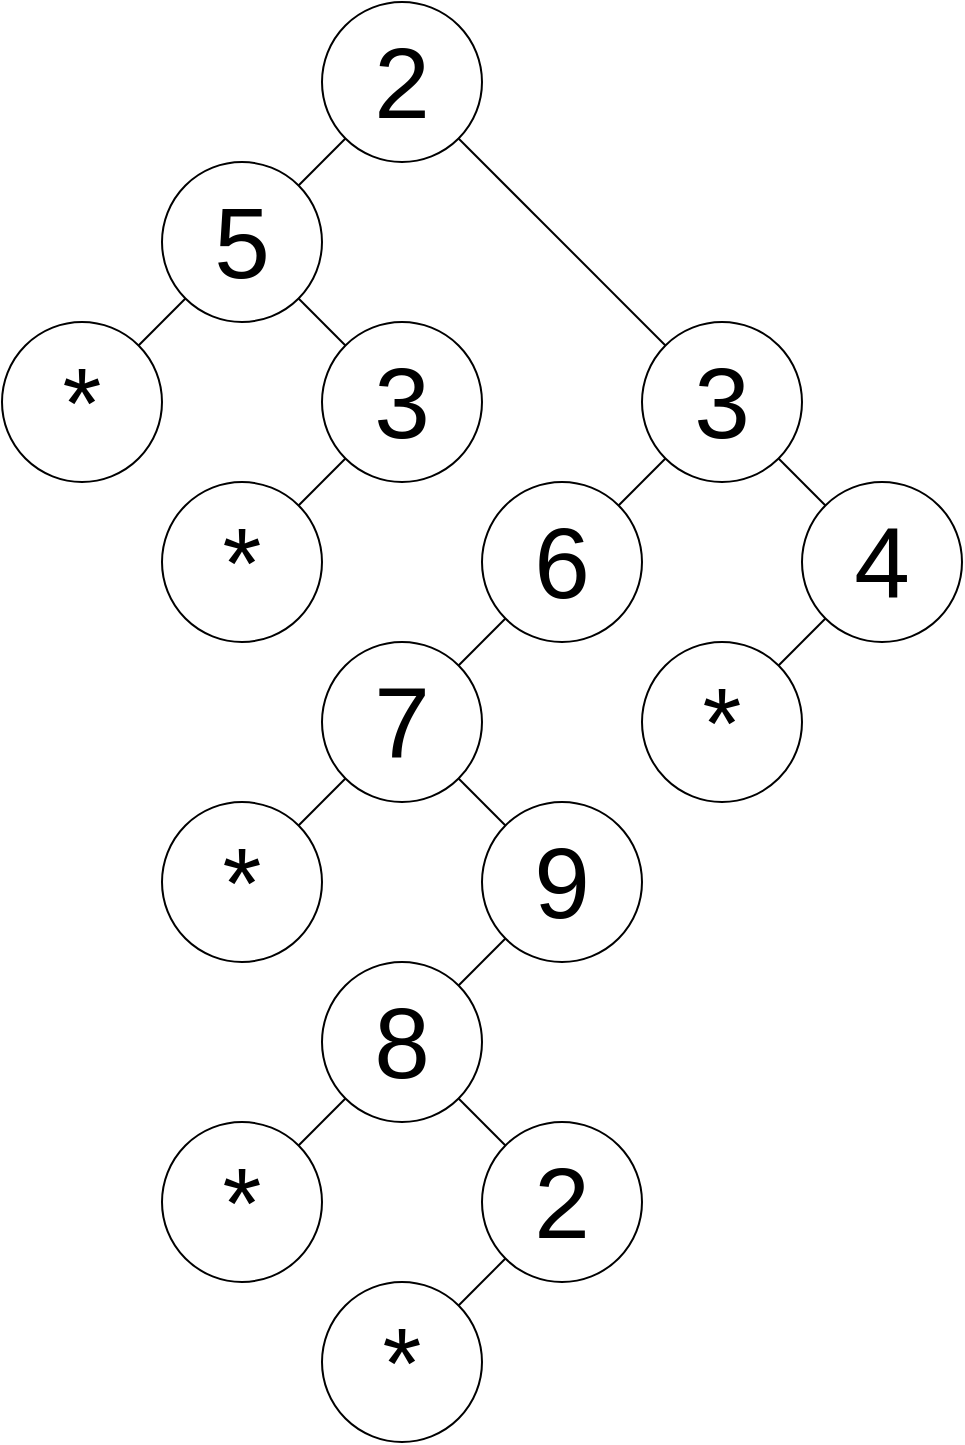 <mxfile version="14.2.7" type="device" pages="2"><diagram id="30yXXtt4cQUs7KH3mPPz" name="Umetanje"><mxGraphModel dx="1418" dy="795" grid="1" gridSize="10" guides="1" tooltips="1" connect="1" arrows="1" fold="1" page="1" pageScale="1" pageWidth="827" pageHeight="1169" math="0" shadow="0"><root><mxCell id="0"/><mxCell id="1" parent="0"/><mxCell id="GjsNUa3kyhq1QR9citaW-1" value="&lt;font style=&quot;font-size: 50px&quot;&gt;2&lt;/font&gt;" style="ellipse;whiteSpace=wrap;html=1;aspect=fixed;" parent="1" vertex="1"><mxGeometry x="200" y="40" width="80" height="80" as="geometry"/></mxCell><mxCell id="GjsNUa3kyhq1QR9citaW-2" value="&lt;font style=&quot;font-size: 50px&quot;&gt;5&lt;/font&gt;" style="ellipse;whiteSpace=wrap;html=1;aspect=fixed;" parent="1" vertex="1"><mxGeometry x="120" y="120" width="80" height="80" as="geometry"/></mxCell><mxCell id="GjsNUa3kyhq1QR9citaW-3" value="&lt;font style=&quot;font-size: 50px&quot;&gt;3&lt;/font&gt;" style="ellipse;whiteSpace=wrap;html=1;aspect=fixed;" parent="1" vertex="1"><mxGeometry x="200" y="200" width="80" height="80" as="geometry"/></mxCell><mxCell id="GjsNUa3kyhq1QR9citaW-4" value="" style="endArrow=none;html=1;exitX=1;exitY=0;exitDx=0;exitDy=0;entryX=0;entryY=1;entryDx=0;entryDy=0;" parent="1" source="GjsNUa3kyhq1QR9citaW-2" target="GjsNUa3kyhq1QR9citaW-1" edge="1"><mxGeometry width="50" height="50" relative="1" as="geometry"><mxPoint x="350" y="220" as="sourcePoint"/><mxPoint x="400" y="170" as="targetPoint"/></mxGeometry></mxCell><mxCell id="GjsNUa3kyhq1QR9citaW-5" value="" style="endArrow=none;html=1;exitX=1;exitY=1;exitDx=0;exitDy=0;entryX=0;entryY=0;entryDx=0;entryDy=0;" parent="1" source="GjsNUa3kyhq1QR9citaW-2" target="GjsNUa3kyhq1QR9citaW-3" edge="1"><mxGeometry width="50" height="50" relative="1" as="geometry"><mxPoint x="280" y="190" as="sourcePoint"/><mxPoint x="330" y="140" as="targetPoint"/></mxGeometry></mxCell><mxCell id="GjsNUa3kyhq1QR9citaW-6" value="&lt;font style=&quot;font-size: 50px&quot;&gt;3&lt;/font&gt;" style="ellipse;whiteSpace=wrap;html=1;aspect=fixed;" parent="1" vertex="1"><mxGeometry x="360" y="200" width="80" height="80" as="geometry"/></mxCell><mxCell id="GjsNUa3kyhq1QR9citaW-7" value="" style="endArrow=none;html=1;exitX=1;exitY=1;exitDx=0;exitDy=0;entryX=0;entryY=0;entryDx=0;entryDy=0;" parent="1" source="GjsNUa3kyhq1QR9citaW-1" target="GjsNUa3kyhq1QR9citaW-6" edge="1"><mxGeometry width="50" height="50" relative="1" as="geometry"><mxPoint x="350" y="170" as="sourcePoint"/><mxPoint x="400" y="120" as="targetPoint"/></mxGeometry></mxCell><mxCell id="GjsNUa3kyhq1QR9citaW-8" value="&lt;font style=&quot;font-size: 50px&quot;&gt;6&lt;/font&gt;" style="ellipse;whiteSpace=wrap;html=1;aspect=fixed;" parent="1" vertex="1"><mxGeometry x="280" y="280" width="80" height="80" as="geometry"/></mxCell><mxCell id="GjsNUa3kyhq1QR9citaW-9" value="" style="endArrow=none;html=1;entryX=0;entryY=1;entryDx=0;entryDy=0;exitX=1;exitY=0;exitDx=0;exitDy=0;" parent="1" source="GjsNUa3kyhq1QR9citaW-8" target="GjsNUa3kyhq1QR9citaW-6" edge="1"><mxGeometry width="50" height="50" relative="1" as="geometry"><mxPoint x="360" y="400" as="sourcePoint"/><mxPoint x="410" y="350" as="targetPoint"/></mxGeometry></mxCell><mxCell id="GjsNUa3kyhq1QR9citaW-12" value="&lt;font style=&quot;font-size: 50px&quot;&gt;7&lt;/font&gt;" style="ellipse;whiteSpace=wrap;html=1;aspect=fixed;" parent="1" vertex="1"><mxGeometry x="200" y="360" width="80" height="80" as="geometry"/></mxCell><mxCell id="GjsNUa3kyhq1QR9citaW-13" value="" style="endArrow=none;html=1;exitX=1;exitY=0;exitDx=0;exitDy=0;entryX=0;entryY=1;entryDx=0;entryDy=0;" parent="1" source="GjsNUa3kyhq1QR9citaW-12" target="GjsNUa3kyhq1QR9citaW-8" edge="1"><mxGeometry width="50" height="50" relative="1" as="geometry"><mxPoint x="370" y="490" as="sourcePoint"/><mxPoint x="420" y="440" as="targetPoint"/></mxGeometry></mxCell><mxCell id="GjsNUa3kyhq1QR9citaW-14" value="&lt;font style=&quot;font-size: 50px&quot;&gt;9&lt;/font&gt;" style="ellipse;whiteSpace=wrap;html=1;aspect=fixed;" parent="1" vertex="1"><mxGeometry x="280" y="440" width="80" height="80" as="geometry"/></mxCell><mxCell id="GjsNUa3kyhq1QR9citaW-15" value="&lt;font style=&quot;font-size: 50px&quot;&gt;8&lt;/font&gt;" style="ellipse;whiteSpace=wrap;html=1;aspect=fixed;" parent="1" vertex="1"><mxGeometry x="200" y="520" width="80" height="80" as="geometry"/></mxCell><mxCell id="GjsNUa3kyhq1QR9citaW-16" value="&lt;font style=&quot;font-size: 50px&quot;&gt;2&lt;/font&gt;" style="ellipse;whiteSpace=wrap;html=1;aspect=fixed;" parent="1" vertex="1"><mxGeometry x="280" y="600" width="80" height="80" as="geometry"/></mxCell><mxCell id="GjsNUa3kyhq1QR9citaW-17" value="&lt;font style=&quot;font-size: 50px&quot;&gt;4&lt;/font&gt;" style="ellipse;whiteSpace=wrap;html=1;aspect=fixed;" parent="1" vertex="1"><mxGeometry x="440" y="280" width="80" height="80" as="geometry"/></mxCell><mxCell id="GjsNUa3kyhq1QR9citaW-18" value="" style="endArrow=none;html=1;exitX=1;exitY=1;exitDx=0;exitDy=0;entryX=0;entryY=0;entryDx=0;entryDy=0;" parent="1" source="GjsNUa3kyhq1QR9citaW-12" target="GjsNUa3kyhq1QR9citaW-14" edge="1"><mxGeometry width="50" height="50" relative="1" as="geometry"><mxPoint x="340" y="420" as="sourcePoint"/><mxPoint x="390" y="370" as="targetPoint"/></mxGeometry></mxCell><mxCell id="GjsNUa3kyhq1QR9citaW-19" value="" style="endArrow=none;html=1;entryX=0;entryY=1;entryDx=0;entryDy=0;exitX=1;exitY=0;exitDx=0;exitDy=0;" parent="1" source="GjsNUa3kyhq1QR9citaW-15" target="GjsNUa3kyhq1QR9citaW-14" edge="1"><mxGeometry width="50" height="50" relative="1" as="geometry"><mxPoint x="90" y="550" as="sourcePoint"/><mxPoint x="140" y="500" as="targetPoint"/></mxGeometry></mxCell><mxCell id="GjsNUa3kyhq1QR9citaW-20" value="" style="endArrow=none;html=1;exitX=1;exitY=1;exitDx=0;exitDy=0;entryX=0;entryY=0;entryDx=0;entryDy=0;" parent="1" source="GjsNUa3kyhq1QR9citaW-15" target="GjsNUa3kyhq1QR9citaW-16" edge="1"><mxGeometry width="50" height="50" relative="1" as="geometry"><mxPoint x="420" y="680" as="sourcePoint"/><mxPoint x="470" y="630" as="targetPoint"/></mxGeometry></mxCell><mxCell id="GjsNUa3kyhq1QR9citaW-21" value="" style="endArrow=none;html=1;exitX=1;exitY=1;exitDx=0;exitDy=0;entryX=0;entryY=0;entryDx=0;entryDy=0;" parent="1" source="GjsNUa3kyhq1QR9citaW-6" target="GjsNUa3kyhq1QR9citaW-17" edge="1"><mxGeometry width="50" height="50" relative="1" as="geometry"><mxPoint x="490" y="230" as="sourcePoint"/><mxPoint x="540" y="180" as="targetPoint"/></mxGeometry></mxCell><mxCell id="8GFmytZwkZapz9SBr6wY-1" value="&lt;span style=&quot;font-size: 50px&quot;&gt;*&lt;/span&gt;" style="ellipse;whiteSpace=wrap;html=1;aspect=fixed;" vertex="1" parent="1"><mxGeometry x="40" y="200" width="80" height="80" as="geometry"/></mxCell><mxCell id="8GFmytZwkZapz9SBr6wY-2" value="&lt;span style=&quot;font-size: 50px&quot;&gt;*&lt;/span&gt;" style="ellipse;whiteSpace=wrap;html=1;aspect=fixed;" vertex="1" parent="1"><mxGeometry x="120" y="280" width="80" height="80" as="geometry"/></mxCell><mxCell id="8GFmytZwkZapz9SBr6wY-3" value="&lt;span style=&quot;font-size: 50px&quot;&gt;*&lt;/span&gt;" style="ellipse;whiteSpace=wrap;html=1;aspect=fixed;" vertex="1" parent="1"><mxGeometry x="120" y="440" width="80" height="80" as="geometry"/></mxCell><mxCell id="8GFmytZwkZapz9SBr6wY-4" value="&lt;span style=&quot;font-size: 50px&quot;&gt;*&lt;/span&gt;" style="ellipse;whiteSpace=wrap;html=1;aspect=fixed;" vertex="1" parent="1"><mxGeometry x="120" y="600" width="80" height="80" as="geometry"/></mxCell><mxCell id="8GFmytZwkZapz9SBr6wY-5" value="&lt;span style=&quot;font-size: 50px&quot;&gt;*&lt;/span&gt;" style="ellipse;whiteSpace=wrap;html=1;aspect=fixed;" vertex="1" parent="1"><mxGeometry x="200" y="680" width="80" height="80" as="geometry"/></mxCell><mxCell id="8GFmytZwkZapz9SBr6wY-6" value="&lt;span style=&quot;font-size: 50px&quot;&gt;*&lt;/span&gt;" style="ellipse;whiteSpace=wrap;html=1;aspect=fixed;" vertex="1" parent="1"><mxGeometry x="360" y="360" width="80" height="80" as="geometry"/></mxCell><mxCell id="8GFmytZwkZapz9SBr6wY-7" value="" style="endArrow=none;html=1;entryX=0;entryY=1;entryDx=0;entryDy=0;exitX=1;exitY=0;exitDx=0;exitDy=0;" edge="1" parent="1" source="8GFmytZwkZapz9SBr6wY-1" target="GjsNUa3kyhq1QR9citaW-2"><mxGeometry width="50" height="50" relative="1" as="geometry"><mxPoint x="30" y="180" as="sourcePoint"/><mxPoint x="80" y="130" as="targetPoint"/></mxGeometry></mxCell><mxCell id="8GFmytZwkZapz9SBr6wY-8" value="" style="endArrow=none;html=1;entryX=0;entryY=1;entryDx=0;entryDy=0;exitX=1;exitY=0;exitDx=0;exitDy=0;" edge="1" parent="1" source="8GFmytZwkZapz9SBr6wY-2" target="GjsNUa3kyhq1QR9citaW-3"><mxGeometry width="50" height="50" relative="1" as="geometry"><mxPoint x="20" y="380" as="sourcePoint"/><mxPoint x="70" y="330" as="targetPoint"/></mxGeometry></mxCell><mxCell id="8GFmytZwkZapz9SBr6wY-9" value="" style="endArrow=none;html=1;entryX=0;entryY=1;entryDx=0;entryDy=0;exitX=1;exitY=0;exitDx=0;exitDy=0;" edge="1" parent="1" source="8GFmytZwkZapz9SBr6wY-3" target="GjsNUa3kyhq1QR9citaW-12"><mxGeometry width="50" height="50" relative="1" as="geometry"><mxPoint x="60" y="450" as="sourcePoint"/><mxPoint x="110" y="400" as="targetPoint"/></mxGeometry></mxCell><mxCell id="8GFmytZwkZapz9SBr6wY-10" value="" style="endArrow=none;html=1;entryX=0;entryY=1;entryDx=0;entryDy=0;exitX=1;exitY=0;exitDx=0;exitDy=0;" edge="1" parent="1" source="8GFmytZwkZapz9SBr6wY-4" target="GjsNUa3kyhq1QR9citaW-15"><mxGeometry width="50" height="50" relative="1" as="geometry"><mxPoint x="40" y="610" as="sourcePoint"/><mxPoint x="90" y="560" as="targetPoint"/></mxGeometry></mxCell><mxCell id="8GFmytZwkZapz9SBr6wY-11" value="" style="endArrow=none;html=1;entryX=0;entryY=1;entryDx=0;entryDy=0;exitX=1;exitY=0;exitDx=0;exitDy=0;" edge="1" parent="1" source="8GFmytZwkZapz9SBr6wY-5" target="GjsNUa3kyhq1QR9citaW-16"><mxGeometry width="50" height="50" relative="1" as="geometry"><mxPoint x="330" y="740" as="sourcePoint"/><mxPoint x="380" y="690" as="targetPoint"/></mxGeometry></mxCell><mxCell id="8GFmytZwkZapz9SBr6wY-12" value="" style="endArrow=none;html=1;entryX=0;entryY=1;entryDx=0;entryDy=0;exitX=1;exitY=0;exitDx=0;exitDy=0;" edge="1" parent="1" source="8GFmytZwkZapz9SBr6wY-6" target="GjsNUa3kyhq1QR9citaW-17"><mxGeometry width="50" height="50" relative="1" as="geometry"><mxPoint x="440" y="490" as="sourcePoint"/><mxPoint x="490" y="440" as="targetPoint"/></mxGeometry></mxCell></root></mxGraphModel></diagram><diagram id="riP2oxK33oEj6Yt6MDA7" name="Brisanje"><mxGraphModel dx="1418" dy="795" grid="1" gridSize="10" guides="1" tooltips="1" connect="1" arrows="1" fold="1" page="1" pageScale="1" pageWidth="827" pageHeight="1169" math="0" shadow="0"><root><mxCell id="TB-8_IgrV1hkPySS16Z4-0"/><mxCell id="TB-8_IgrV1hkPySS16Z4-1" parent="TB-8_IgrV1hkPySS16Z4-0"/><mxCell id="2Ct0NjCCuMoGkAUXsEO7-0" value="&lt;font style=&quot;font-size: 50px&quot;&gt;2&lt;/font&gt;" style="ellipse;whiteSpace=wrap;html=1;aspect=fixed;" parent="TB-8_IgrV1hkPySS16Z4-1" vertex="1"><mxGeometry x="280" y="40" width="80" height="80" as="geometry"/></mxCell><mxCell id="2Ct0NjCCuMoGkAUXsEO7-1" value="&lt;font style=&quot;font-size: 50px&quot;&gt;5&lt;/font&gt;" style="ellipse;whiteSpace=wrap;html=1;aspect=fixed;" parent="TB-8_IgrV1hkPySS16Z4-1" vertex="1"><mxGeometry x="200" y="120" width="80" height="80" as="geometry"/></mxCell><mxCell id="2Ct0NjCCuMoGkAUXsEO7-3" value="" style="endArrow=none;html=1;exitX=1;exitY=0;exitDx=0;exitDy=0;entryX=0;entryY=1;entryDx=0;entryDy=0;" parent="TB-8_IgrV1hkPySS16Z4-1" source="2Ct0NjCCuMoGkAUXsEO7-1" target="2Ct0NjCCuMoGkAUXsEO7-0" edge="1"><mxGeometry width="50" height="50" relative="1" as="geometry"><mxPoint x="430" y="220" as="sourcePoint"/><mxPoint x="480" y="170" as="targetPoint"/></mxGeometry></mxCell><mxCell id="2Ct0NjCCuMoGkAUXsEO7-5" value="&lt;font style=&quot;font-size: 50px&quot;&gt;3&lt;/font&gt;" style="ellipse;whiteSpace=wrap;html=1;aspect=fixed;" parent="TB-8_IgrV1hkPySS16Z4-1" vertex="1"><mxGeometry x="360" y="120" width="80" height="80" as="geometry"/></mxCell><mxCell id="2Ct0NjCCuMoGkAUXsEO7-7" value="&lt;font style=&quot;font-size: 50px&quot;&gt;6&lt;/font&gt;" style="ellipse;whiteSpace=wrap;html=1;aspect=fixed;" parent="TB-8_IgrV1hkPySS16Z4-1" vertex="1"><mxGeometry x="280" y="200" width="80" height="80" as="geometry"/></mxCell><mxCell id="2Ct0NjCCuMoGkAUXsEO7-8" value="" style="endArrow=none;html=1;entryX=0;entryY=1;entryDx=0;entryDy=0;exitX=1;exitY=0;exitDx=0;exitDy=0;" parent="TB-8_IgrV1hkPySS16Z4-1" source="2Ct0NjCCuMoGkAUXsEO7-7" target="2Ct0NjCCuMoGkAUXsEO7-5" edge="1"><mxGeometry width="50" height="50" relative="1" as="geometry"><mxPoint x="360" y="320" as="sourcePoint"/><mxPoint x="410" y="270" as="targetPoint"/></mxGeometry></mxCell><mxCell id="2Ct0NjCCuMoGkAUXsEO7-10" value="" style="endArrow=none;html=1;exitX=1;exitY=0;exitDx=0;exitDy=0;entryX=0;entryY=1;entryDx=0;entryDy=0;" parent="TB-8_IgrV1hkPySS16Z4-1" target="2Ct0NjCCuMoGkAUXsEO7-7" edge="1"><mxGeometry width="50" height="50" relative="1" as="geometry"><mxPoint x="268.284" y="291.716" as="sourcePoint"/><mxPoint x="420" y="360" as="targetPoint"/></mxGeometry></mxCell><mxCell id="2Ct0NjCCuMoGkAUXsEO7-11" value="&lt;font style=&quot;font-size: 50px&quot;&gt;9&lt;/font&gt;" style="ellipse;whiteSpace=wrap;html=1;aspect=fixed;" parent="TB-8_IgrV1hkPySS16Z4-1" vertex="1"><mxGeometry x="200" y="280" width="80" height="80" as="geometry"/></mxCell><mxCell id="2Ct0NjCCuMoGkAUXsEO7-12" value="&lt;font style=&quot;font-size: 50px&quot;&gt;8&lt;/font&gt;" style="ellipse;whiteSpace=wrap;html=1;aspect=fixed;" parent="TB-8_IgrV1hkPySS16Z4-1" vertex="1"><mxGeometry x="120" y="360" width="80" height="80" as="geometry"/></mxCell><mxCell id="2Ct0NjCCuMoGkAUXsEO7-13" value="&lt;font style=&quot;font-size: 50px&quot;&gt;2&lt;/font&gt;" style="ellipse;whiteSpace=wrap;html=1;aspect=fixed;" parent="TB-8_IgrV1hkPySS16Z4-1" vertex="1"><mxGeometry x="200" y="440" width="80" height="80" as="geometry"/></mxCell><mxCell id="2Ct0NjCCuMoGkAUXsEO7-14" value="&lt;font style=&quot;font-size: 50px&quot;&gt;4&lt;/font&gt;" style="ellipse;whiteSpace=wrap;html=1;aspect=fixed;" parent="TB-8_IgrV1hkPySS16Z4-1" vertex="1"><mxGeometry x="440" y="200" width="80" height="80" as="geometry"/></mxCell><mxCell id="2Ct0NjCCuMoGkAUXsEO7-16" value="" style="endArrow=none;html=1;entryX=0;entryY=1;entryDx=0;entryDy=0;exitX=1;exitY=0;exitDx=0;exitDy=0;" parent="TB-8_IgrV1hkPySS16Z4-1" source="2Ct0NjCCuMoGkAUXsEO7-12" target="2Ct0NjCCuMoGkAUXsEO7-11" edge="1"><mxGeometry width="50" height="50" relative="1" as="geometry"><mxPoint x="10" y="390" as="sourcePoint"/><mxPoint x="60" y="340" as="targetPoint"/></mxGeometry></mxCell><mxCell id="2Ct0NjCCuMoGkAUXsEO7-17" value="" style="endArrow=none;html=1;exitX=1;exitY=1;exitDx=0;exitDy=0;entryX=0;entryY=0;entryDx=0;entryDy=0;" parent="TB-8_IgrV1hkPySS16Z4-1" source="2Ct0NjCCuMoGkAUXsEO7-12" target="2Ct0NjCCuMoGkAUXsEO7-13" edge="1"><mxGeometry width="50" height="50" relative="1" as="geometry"><mxPoint x="340" y="520" as="sourcePoint"/><mxPoint x="390" y="470" as="targetPoint"/></mxGeometry></mxCell><mxCell id="2Ct0NjCCuMoGkAUXsEO7-18" value="" style="endArrow=none;html=1;exitX=1;exitY=1;exitDx=0;exitDy=0;entryX=0;entryY=0;entryDx=0;entryDy=0;" parent="TB-8_IgrV1hkPySS16Z4-1" source="2Ct0NjCCuMoGkAUXsEO7-5" target="2Ct0NjCCuMoGkAUXsEO7-14" edge="1"><mxGeometry width="50" height="50" relative="1" as="geometry"><mxPoint x="490" y="150" as="sourcePoint"/><mxPoint x="540" y="100" as="targetPoint"/></mxGeometry></mxCell><mxCell id="C-dfdmY4VHCE0_b33l7c-0" value="" style="endArrow=none;html=1;exitX=1;exitY=1;exitDx=0;exitDy=0;entryX=0;entryY=0;entryDx=0;entryDy=0;" parent="TB-8_IgrV1hkPySS16Z4-1" source="2Ct0NjCCuMoGkAUXsEO7-0" target="2Ct0NjCCuMoGkAUXsEO7-5" edge="1"><mxGeometry width="50" height="50" relative="1" as="geometry"><mxPoint x="370" y="100" as="sourcePoint"/><mxPoint x="420" y="50" as="targetPoint"/></mxGeometry></mxCell><mxCell id="PZLmc7hsx6Hbv9TJAa39-0" value="&lt;font style=&quot;font-size: 50px&quot;&gt;*&lt;/font&gt;" style="ellipse;whiteSpace=wrap;html=1;aspect=fixed;" vertex="1" parent="TB-8_IgrV1hkPySS16Z4-1"><mxGeometry x="120" y="200" width="80" height="80" as="geometry"/></mxCell><mxCell id="PZLmc7hsx6Hbv9TJAa39-1" value="&lt;font style=&quot;font-size: 50px&quot;&gt;*&lt;/font&gt;" style="ellipse;whiteSpace=wrap;html=1;aspect=fixed;" vertex="1" parent="TB-8_IgrV1hkPySS16Z4-1"><mxGeometry x="40" y="440" width="80" height="80" as="geometry"/></mxCell><mxCell id="PZLmc7hsx6Hbv9TJAa39-2" value="&lt;font style=&quot;font-size: 50px&quot;&gt;*&lt;/font&gt;" style="ellipse;whiteSpace=wrap;html=1;aspect=fixed;" vertex="1" parent="TB-8_IgrV1hkPySS16Z4-1"><mxGeometry x="120" y="520" width="80" height="80" as="geometry"/></mxCell><mxCell id="PZLmc7hsx6Hbv9TJAa39-3" value="&lt;font style=&quot;font-size: 50px&quot;&gt;*&lt;/font&gt;" style="ellipse;whiteSpace=wrap;html=1;aspect=fixed;" vertex="1" parent="TB-8_IgrV1hkPySS16Z4-1"><mxGeometry x="360" y="280" width="80" height="80" as="geometry"/></mxCell><mxCell id="PZLmc7hsx6Hbv9TJAa39-4" value="" style="endArrow=none;html=1;entryX=0;entryY=1;entryDx=0;entryDy=0;" edge="1" parent="TB-8_IgrV1hkPySS16Z4-1" target="2Ct0NjCCuMoGkAUXsEO7-1"><mxGeometry width="50" height="50" relative="1" as="geometry"><mxPoint x="188" y="212" as="sourcePoint"/><mxPoint x="90" y="140" as="targetPoint"/></mxGeometry></mxCell><mxCell id="PZLmc7hsx6Hbv9TJAa39-5" value="" style="endArrow=none;html=1;entryX=0;entryY=1;entryDx=0;entryDy=0;exitX=1;exitY=0;exitDx=0;exitDy=0;" edge="1" parent="TB-8_IgrV1hkPySS16Z4-1" source="PZLmc7hsx6Hbv9TJAa39-2" target="2Ct0NjCCuMoGkAUXsEO7-13"><mxGeometry width="50" height="50" relative="1" as="geometry"><mxPoint x="230" y="630" as="sourcePoint"/><mxPoint x="280" y="580" as="targetPoint"/></mxGeometry></mxCell><mxCell id="PZLmc7hsx6Hbv9TJAa39-6" value="" style="endArrow=none;html=1;entryX=0;entryY=1;entryDx=0;entryDy=0;exitX=1;exitY=0;exitDx=0;exitDy=0;" edge="1" parent="TB-8_IgrV1hkPySS16Z4-1" source="PZLmc7hsx6Hbv9TJAa39-1" target="2Ct0NjCCuMoGkAUXsEO7-12"><mxGeometry width="50" height="50" relative="1" as="geometry"><mxPoint x="20" y="370" as="sourcePoint"/><mxPoint x="70" y="320" as="targetPoint"/></mxGeometry></mxCell><mxCell id="PZLmc7hsx6Hbv9TJAa39-7" value="" style="endArrow=none;html=1;entryX=0;entryY=1;entryDx=0;entryDy=0;exitX=1;exitY=0;exitDx=0;exitDy=0;" edge="1" parent="TB-8_IgrV1hkPySS16Z4-1" source="PZLmc7hsx6Hbv9TJAa39-3" target="2Ct0NjCCuMoGkAUXsEO7-14"><mxGeometry width="50" height="50" relative="1" as="geometry"><mxPoint x="510" y="400" as="sourcePoint"/><mxPoint x="560" y="350" as="targetPoint"/></mxGeometry></mxCell></root></mxGraphModel></diagram></mxfile>